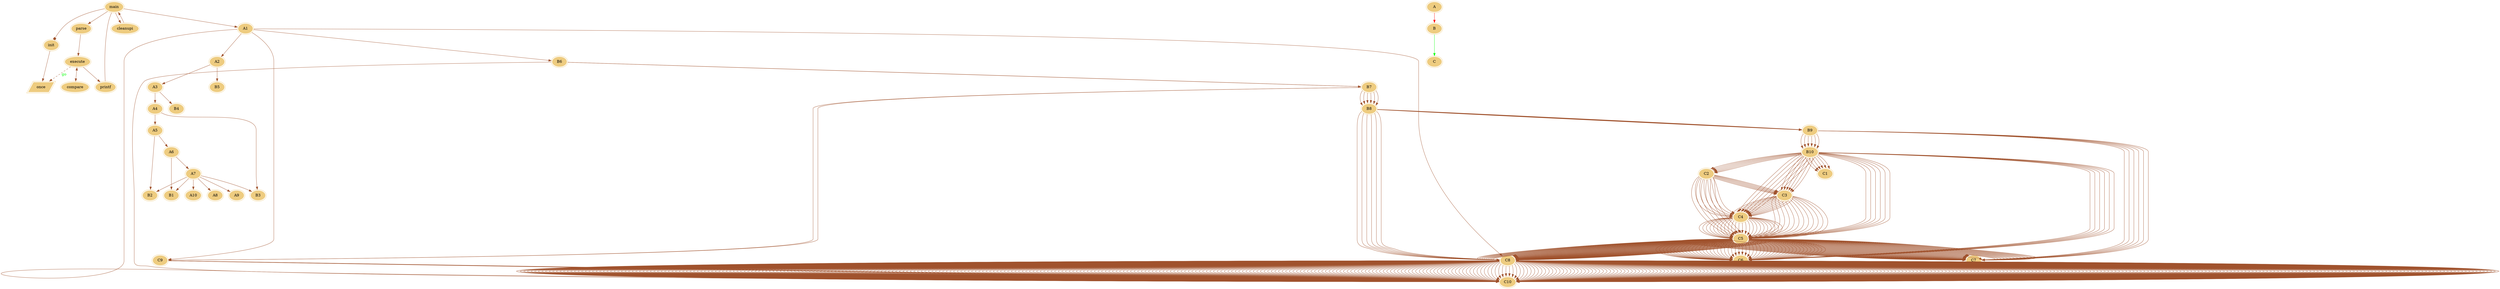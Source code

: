 digraph G {
    /*初始化节点和边的颜色*/
    node [peripheries=2 style=filled color="#eecc80"]
    edge [color="sienna" fontcolor="green"]
    /*节点之间的调用关系*/
    main -> parse -> execute;
    main -> init [arrowhead = box];
    main -> cleanupi -> main;
    make_string[label = once shape=parallelogram style=filled ]
    execute -> make_string[label=go style=dashed arrowtail=diamond];
    execute -> printf [shape=box];
    init -> make_string;
    main -> printf[dir=none];
    execute -> compare[dir=both];
    /*下面纯粹是实验*/
    A -> B[color=red];
    B -> C[color=green];
    main -> A1;
    A1 -> A2;
    A2 -> A3;
    A3 -> A4;
    A4 -> A5;
    A5 -> A6;
    A6 -> A7;
    A7 -> A8;
    A7 -> A9;
    A7 -> A10;
    A7 -> B1;
    A7 -> B2;
    A7 -> B3;
    A6 -> B1;
    A5 -> B2;
    A4 -> B3;
    A3 -> B4;
    A2 -> B5;
    A1 -> B6;
    B6 -> B7;
    B7 -> B8;
    B8 -> B9;
    B9 -> B10;
    B10 -> C1;
    B10 -> C2;
    C2 -> C3;
    C3 -> C4;
    C4 -> C5;
    C5 -> C6;
    C5 -> C7;
    C5 -> C8;
    C8 -> C10;
    C8 -> C10;
    C8 -> C10;
    C8 -> C10;
    C8 -> C10;
    C8 -> C10;
    C8 -> C10;
    C8 -> C10;
    C8 -> C10;
    C8 -> C10;
    C3 -> C5;
    C5 -> C6;
    C5 -> C7;
    C5 -> C8;
    C8 -> C10;
    C8 -> C10;
    C8 -> C10;
    C8 -> C10;
    C8 -> C10;
    C8 -> C10;
    C8 -> C10;
    C8 -> C10;
    C8 -> C10;
    C8 -> C10;
    C2 -> C4;
    C4 -> C5;
    C5 -> C6;
    C5 -> C7;
    C5 -> C8;
    C8 -> C10;
    C8 -> C10;
    C8 -> C10;
    C8 -> C10;
    C8 -> C10;
    C8 -> C10;
    C8 -> C10;
    C8 -> C10;
    C8 -> C10;
    C8 -> C10;
    C2 -> C5;
    C5 -> C6;
    C5 -> C7;
    C5 -> C8;
    C8 -> C10;
    C8 -> C10;
    C8 -> C10;
    C8 -> C10;
    C8 -> C10;
    C8 -> C10;
    C8 -> C10;
    C8 -> C10;
    C8 -> C10;
    C8 -> C10;
    B10 -> C3;
    C3 -> C4;
    C4 -> C5;
    C5 -> C6;
    C5 -> C7;
    C5 -> C8;
    C8 -> C10;
    C8 -> C10;
    C8 -> C10;
    C8 -> C10;
    C8 -> C10;
    C8 -> C10;
    C8 -> C10;
    C8 -> C10;
    C8 -> C10;
    C8 -> C10;
    C3 -> C5;
    C5 -> C6;
    C5 -> C7;
    C5 -> C8;
    C8 -> C10;
    C8 -> C10;
    C8 -> C10;
    C8 -> C10;
    C8 -> C10;
    C8 -> C10;
    C8 -> C10;
    C8 -> C10;
    C8 -> C10;
    C8 -> C10;
    B10 -> C4;
    C4 -> C5;
    C5 -> C6;
    C5 -> C7;
    C5 -> C8;
    C8 -> C10;
    C8 -> C10;
    C8 -> C10;
    C8 -> C10;
    C8 -> C10;
    C8 -> C10;
    C8 -> C10;
    C8 -> C10;
    C8 -> C10;
    C8 -> C10;
    B10 -> C5;
    C5 -> C6;
    C5 -> C7;
    C5 -> C8;
    C8 -> C10;
    C8 -> C10;
    C8 -> C10;
    C8 -> C10;
    C8 -> C10;
    C8 -> C10;
    C8 -> C10;
    C8 -> C10;
    C8 -> C10;
    C8 -> C10;
    B10 -> C6;
    B9 -> C7;
    B8 -> C8;
    C8 -> C10;
    C8 -> C10;
    C8 -> C10;
    C8 -> C10;
    C8 -> C10;
    C8 -> C10;
    C8 -> C10;
    C8 -> C10;
    C8 -> C10;
    C8 -> C10;
    B7 -> B8;
    B8 -> B9;
    B9 -> B10;
    B10 -> C1;
    B10 -> C2;
    C2 -> C3;
    C3 -> C4;
    C4 -> C5;
    C5 -> C6;
    C5 -> C7;
    C5 -> C8;
    C8 -> C10;
    C8 -> C10;
    C8 -> C10;
    C8 -> C10;
    C8 -> C10;
    C8 -> C10;
    C8 -> C10;
    C8 -> C10;
    C8 -> C10;
    C8 -> C10;
    C3 -> C5;
    C5 -> C6;
    C5 -> C7;
    C5 -> C8;
    C8 -> C10;
    C8 -> C10;
    C8 -> C10;
    C8 -> C10;
    C8 -> C10;
    C8 -> C10;
    C8 -> C10;
    C8 -> C10;
    C8 -> C10;
    C8 -> C10;
    C2 -> C4;
    C4 -> C5;
    C5 -> C6;
    C5 -> C7;
    C5 -> C8;
    C8 -> C10;
    C8 -> C10;
    C8 -> C10;
    C8 -> C10;
    C8 -> C10;
    C8 -> C10;
    C8 -> C10;
    C8 -> C10;
    C8 -> C10;
    C8 -> C10;
    C2 -> C5;
    C5 -> C6;
    C5 -> C7;
    C5 -> C8;
    C8 -> C10;
    C8 -> C10;
    C8 -> C10;
    C8 -> C10;
    C8 -> C10;
    C8 -> C10;
    C8 -> C10;
    C8 -> C10;
    C8 -> C10;
    C8 -> C10;
    B10 -> C3;
    C3 -> C4;
    C4 -> C5;
    C5 -> C6;
    C5 -> C7;
    C5 -> C8;
    C8 -> C10;
    C8 -> C10;
    C8 -> C10;
    C8 -> C10;
    C8 -> C10;
    C8 -> C10;
    C8 -> C10;
    C8 -> C10;
    C8 -> C10;
    C8 -> C10;
    C3 -> C5;
    C5 -> C6;
    C5 -> C7;
    C5 -> C8;
    C8 -> C10;
    C8 -> C10;
    C8 -> C10;
    C8 -> C10;
    C8 -> C10;
    C8 -> C10;
    C8 -> C10;
    C8 -> C10;
    C8 -> C10;
    C8 -> C10;
    B10 -> C4;
    C4 -> C5;
    C5 -> C6;
    C5 -> C7;
    C5 -> C8;
    C8 -> C10;
    C8 -> C10;
    C8 -> C10;
    C8 -> C10;
    C8 -> C10;
    C8 -> C10;
    C8 -> C10;
    C8 -> C10;
    C8 -> C10;
    C8 -> C10;
    B10 -> C5;
    C5 -> C6;
    C5 -> C7;
    C5 -> C8;
    C8 -> C10;
    C8 -> C10;
    C8 -> C10;
    C8 -> C10;
    C8 -> C10;
    C8 -> C10;
    C8 -> C10;
    C8 -> C10;
    C8 -> C10;
    C8 -> C10;
    B10 -> C6;
    B9 -> C7;
    B8 -> C8;
    C8 -> C10;
    C8 -> C10;
    C8 -> C10;
    C8 -> C10;
    C8 -> C10;
    C8 -> C10;
    C8 -> C10;
    C8 -> C10;
    C8 -> C10;
    C8 -> C10;
    B7 -> B8;
    B8 -> B9;
    B9 -> B10;
    B10 -> C1;
    B10 -> C2;
    C2 -> C3;
    C3 -> C4;
    C4 -> C5;
    C5 -> C6;
    C5 -> C7;
    C5 -> C8;
    C8 -> C10;
    C8 -> C10;
    C8 -> C10;
    C8 -> C10;
    C8 -> C10;
    C8 -> C10;
    C8 -> C10;
    C8 -> C10;
    C8 -> C10;
    C8 -> C10;
    C3 -> C5;
    C5 -> C6;
    C5 -> C7;
    C5 -> C8;
    C8 -> C10;
    C8 -> C10;
    C8 -> C10;
    C8 -> C10;
    C8 -> C10;
    C8 -> C10;
    C8 -> C10;
    C8 -> C10;
    C8 -> C10;
    C8 -> C10;
    C2 -> C4;
    C4 -> C5;
    C5 -> C6;
    C5 -> C7;
    C5 -> C8;
    C8 -> C10;
    C8 -> C10;
    C8 -> C10;
    C8 -> C10;
    C8 -> C10;
    C8 -> C10;
    C8 -> C10;
    C8 -> C10;
    C8 -> C10;
    C8 -> C10;
    C2 -> C5;
    C5 -> C6;
    C5 -> C7;
    C5 -> C8;
    C8 -> C10;
    C8 -> C10;
    C8 -> C10;
    C8 -> C10;
    C8 -> C10;
    C8 -> C10;
    C8 -> C10;
    C8 -> C10;
    C8 -> C10;
    C8 -> C10;
    B10 -> C3;
    C3 -> C4;
    C4 -> C5;
    C5 -> C6;
    C5 -> C7;
    C5 -> C8;
    C8 -> C10;
    C8 -> C10;
    C8 -> C10;
    C8 -> C10;
    C8 -> C10;
    C8 -> C10;
    C8 -> C10;
    C8 -> C10;
    C8 -> C10;
    C8 -> C10;
    C3 -> C5;
    C5 -> C6;
    C5 -> C7;
    C5 -> C8;
    C8 -> C10;
    C8 -> C10;
    C8 -> C10;
    C8 -> C10;
    C8 -> C10;
    C8 -> C10;
    C8 -> C10;
    C8 -> C10;
    C8 -> C10;
    C8 -> C10;
    B10 -> C4;
    C4 -> C5;
    C5 -> C6;
    C5 -> C7;
    C5 -> C8;
    C8 -> C10;
    C8 -> C10;
    C8 -> C10;
    C8 -> C10;
    C8 -> C10;
    C8 -> C10;
    C8 -> C10;
    C8 -> C10;
    C8 -> C10;
    C8 -> C10;
    B10 -> C5;
    C5 -> C6;
    C5 -> C7;
    C5 -> C8;
    C8 -> C10;
    C8 -> C10;
    C8 -> C10;
    C8 -> C10;
    C8 -> C10;
    C8 -> C10;
    C8 -> C10;
    C8 -> C10;
    C8 -> C10;
    C8 -> C10;
    B10 -> C6;
    B9 -> C7;
    B8 -> C8;
    C8 -> C10;
    C8 -> C10;
    C8 -> C10;
    C8 -> C10;
    C8 -> C10;
    C8 -> C10;
    C8 -> C10;
    C8 -> C10;
    C8 -> C10;
    C8 -> C10;
    B7 -> C9;
    C9 -> C10;
    C9 -> C10;
    C9 -> C10;
    B6 -> B7;
    B7 -> B8;
    B8 -> B9;
    B9 -> B10;
    B10 -> C1;
    B10 -> C2;
    C2 -> C3;
    C3 -> C4;
    C4 -> C5;
    C5 -> C6;
    C5 -> C7;
    C5 -> C8;
    C8 -> C10;
    C8 -> C10;
    C8 -> C10;
    C8 -> C10;
    C8 -> C10;
    C8 -> C10;
    C8 -> C10;
    C8 -> C10;
    C8 -> C10;
    C8 -> C10;
    C3 -> C5;
    C5 -> C6;
    C5 -> C7;
    C5 -> C8;
    C8 -> C10;
    C8 -> C10;
    C8 -> C10;
    C8 -> C10;
    C8 -> C10;
    C8 -> C10;
    C8 -> C10;
    C8 -> C10;
    C8 -> C10;
    C8 -> C10;
    C2 -> C4;
    C4 -> C5;
    C5 -> C6;
    C5 -> C7;
    C5 -> C8;
    C8 -> C10;
    C8 -> C10;
    C8 -> C10;
    C8 -> C10;
    C8 -> C10;
    C8 -> C10;
    C8 -> C10;
    C8 -> C10;
    C8 -> C10;
    C8 -> C10;
    C2 -> C5;
    C5 -> C6;
    C5 -> C7;
    C5 -> C8;
    C8 -> C10;
    C8 -> C10;
    C8 -> C10;
    C8 -> C10;
    C8 -> C10;
    C8 -> C10;
    C8 -> C10;
    C8 -> C10;
    C8 -> C10;
    C8 -> C10;
    B10 -> C3;
    C3 -> C4;
    C4 -> C5;
    C5 -> C6;
    C5 -> C7;
    C5 -> C8;
    C8 -> C10;
    C8 -> C10;
    C8 -> C10;
    C8 -> C10;
    C8 -> C10;
    C8 -> C10;
    C8 -> C10;
    C8 -> C10;
    C8 -> C10;
    C8 -> C10;
    C3 -> C5;
    C5 -> C6;
    C5 -> C7;
    C5 -> C8;
    C8 -> C10;
    C8 -> C10;
    C8 -> C10;
    C8 -> C10;
    C8 -> C10;
    C8 -> C10;
    C8 -> C10;
    C8 -> C10;
    C8 -> C10;
    C8 -> C10;
    B10 -> C4;
    C4 -> C5;
    C5 -> C6;
    C5 -> C7;
    C5 -> C8;
    C8 -> C10;
    C8 -> C10;
    C8 -> C10;
    C8 -> C10;
    C8 -> C10;
    C8 -> C10;
    C8 -> C10;
    C8 -> C10;
    C8 -> C10;
    C8 -> C10;
    B10 -> C5;
    C5 -> C6;
    C5 -> C7;
    C5 -> C8;
    C8 -> C10;
    C8 -> C10;
    C8 -> C10;
    C8 -> C10;
    C8 -> C10;
    C8 -> C10;
    C8 -> C10;
    C8 -> C10;
    C8 -> C10;
    C8 -> C10;
    B10 -> C6;
    B9 -> C7;
    B8 -> C8;
    C8 -> C10;
    C8 -> C10;
    C8 -> C10;
    C8 -> C10;
    C8 -> C10;
    C8 -> C10;
    C8 -> C10;
    C8 -> C10;
    C8 -> C10;
    C8 -> C10;
    B7 -> B8;
    B8 -> B9;
    B9 -> B10;
    B10 -> C1;
    B10 -> C2;
    C2 -> C3;
    C3 -> C4;
    C4 -> C5;
    C5 -> C6;
    C5 -> C7;
    C5 -> C8;
    C8 -> C10;
    C8 -> C10;
    C8 -> C10;
    C8 -> C10;
    C8 -> C10;
    C8 -> C10;
    C8 -> C10;
    C8 -> C10;
    C8 -> C10;
    C8 -> C10;
    C3 -> C5;
    C5 -> C6;
    C5 -> C7;
    C5 -> C8;
    C8 -> C10;
    C8 -> C10;
    C8 -> C10;
    C8 -> C10;
    C8 -> C10;
    C8 -> C10;
    C8 -> C10;
    C8 -> C10;
    C8 -> C10;
    C8 -> C10;
    C2 -> C4;
    C4 -> C5;
    C5 -> C6;
    C5 -> C7;
    C5 -> C8;
    C8 -> C10;
    C8 -> C10;
    C8 -> C10;
    C8 -> C10;
    C8 -> C10;
    C8 -> C10;
    C8 -> C10;
    C8 -> C10;
    C8 -> C10;
    C8 -> C10;
    C2 -> C5;
    C5 -> C6;
    C5 -> C7;
    C5 -> C8;
    C8 -> C10;
    C8 -> C10;
    C8 -> C10;
    C8 -> C10;
    C8 -> C10;
    C8 -> C10;
    C8 -> C10;
    C8 -> C10;
    C8 -> C10;
    C8 -> C10;
    B10 -> C3;
    C3 -> C4;
    C4 -> C5;
    C5 -> C6;
    C5 -> C7;
    C5 -> C8;
    C8 -> C10;
    C8 -> C10;
    C8 -> C10;
    C8 -> C10;
    C8 -> C10;
    C8 -> C10;
    C8 -> C10;
    C8 -> C10;
    C8 -> C10;
    C8 -> C10;
    C3 -> C5;
    C5 -> C6;
    C5 -> C7;
    C5 -> C8;
    C8 -> C10;
    C8 -> C10;
    C8 -> C10;
    C8 -> C10;
    C8 -> C10;
    C8 -> C10;
    C8 -> C10;
    C8 -> C10;
    C8 -> C10;
    C8 -> C10;
    B10 -> C4;
    C4 -> C5;
    C5 -> C6;
    C5 -> C7;
    C5 -> C8;
    C8 -> C10;
    C8 -> C10;
    C8 -> C10;
    C8 -> C10;
    C8 -> C10;
    C8 -> C10;
    C8 -> C10;
    C8 -> C10;
    C8 -> C10;
    C8 -> C10;
    B10 -> C5;
    C5 -> C6;
    C5 -> C7;
    C5 -> C8;
    C8 -> C10;
    C8 -> C10;
    C8 -> C10;
    C8 -> C10;
    C8 -> C10;
    C8 -> C10;
    C8 -> C10;
    C8 -> C10;
    C8 -> C10;
    C8 -> C10;
    B10 -> C6;
    B9 -> C7;
    B8 -> C8;
    C8 -> C10;
    C8 -> C10;
    C8 -> C10;
    C8 -> C10;
    C8 -> C10;
    C8 -> C10;
    C8 -> C10;
    C8 -> C10;
    C8 -> C10;
    C8 -> C10;
    B7 -> B8;
    B8 -> B9;
    B9 -> B10;
    B10 -> C1;
    B10 -> C2;
    C2 -> C3;
    C3 -> C4;
    C4 -> C5;
    C5 -> C6;
    C5 -> C7;
    C5 -> C8;
    C8 -> C10;
    C8 -> C10;
    C8 -> C10;
    C8 -> C10;
    C8 -> C10;
    C8 -> C10;
    C8 -> C10;
    C8 -> C10;
    C8 -> C10;
    C8 -> C10;
    C3 -> C5;
    C5 -> C6;
    C5 -> C7;
    C5 -> C8;
    C8 -> C10;
    C8 -> C10;
    C8 -> C10;
    C8 -> C10;
    C8 -> C10;
    C8 -> C10;
    C8 -> C10;
    C8 -> C10;
    C8 -> C10;
    C8 -> C10;
    C2 -> C4;
    C4 -> C5;
    C5 -> C6;
    C5 -> C7;
    C5 -> C8;
    C8 -> C10;
    C8 -> C10;
    C8 -> C10;
    C8 -> C10;
    C8 -> C10;
    C8 -> C10;
    C8 -> C10;
    C8 -> C10;
    C8 -> C10;
    C8 -> C10;
    C2 -> C5;
    C5 -> C6;
    C5 -> C7;
    C5 -> C8;
    C8 -> C10;
    C8 -> C10;
    C8 -> C10;
    C8 -> C10;
    C8 -> C10;
    C8 -> C10;
    C8 -> C10;
    C8 -> C10;
    C8 -> C10;
    C8 -> C10;
    B10 -> C3;
    C3 -> C4;
    C4 -> C5;
    C5 -> C6;
    C5 -> C7;
    C5 -> C8;
    C8 -> C10;
    C8 -> C10;
    C8 -> C10;
    C8 -> C10;
    C8 -> C10;
    C8 -> C10;
    C8 -> C10;
    C8 -> C10;
    C8 -> C10;
    C8 -> C10;
    C3 -> C5;
    C5 -> C6;
    C5 -> C7;
    C5 -> C8;
    C8 -> C10;
    C8 -> C10;
    C8 -> C10;
    C8 -> C10;
    C8 -> C10;
    C8 -> C10;
    C8 -> C10;
    C8 -> C10;
    C8 -> C10;
    C8 -> C10;
    B10 -> C4;
    C4 -> C5;
    C5 -> C6;
    C5 -> C7;
    C5 -> C8;
    C8 -> C10;
    C8 -> C10;
    C8 -> C10;
    C8 -> C10;
    C8 -> C10;
    C8 -> C10;
    C8 -> C10;
    C8 -> C10;
    C8 -> C10;
    C8 -> C10;
    B10 -> C5;
    C5 -> C6;
    C5 -> C7;
    C5 -> C8;
    C8 -> C10;
    C8 -> C10;
    C8 -> C10;
    C8 -> C10;
    C8 -> C10;
    C8 -> C10;
    C8 -> C10;
    C8 -> C10;
    C8 -> C10;
    C8 -> C10;
    B10 -> C6;
    B9 -> C7;
    B8 -> C8;
    C8 -> C10;
    C8 -> C10;
    C8 -> C10;
    C8 -> C10;
    C8 -> C10;
    C8 -> C10;
    C8 -> C10;
    C8 -> C10;
    C8 -> C10;
    C8 -> C10;
    B7 -> C9;
    C9 -> C10;
    C9 -> C10;
    C9 -> C10;
    B6 -> C10;
    A1 -> C10;
    A1 -> C9;
    C9 -> C10;
    C9 -> C10;
    C9 -> C10;
    A1 -> C8;
    C8 -> C10;
    C8 -> C10;
    C8 -> C10;
    C8 -> C10;
    C8 -> C10;
    C8 -> C10;
    C8 -> C10;
    C8 -> C10;
    C8 -> C10;
    C8 -> C10;
}